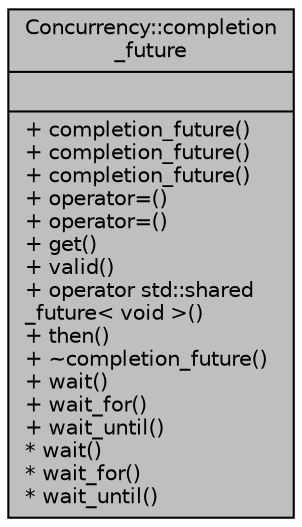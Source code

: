 digraph "Concurrency::completion_future"
{
  edge [fontname="Helvetica",fontsize="10",labelfontname="Helvetica",labelfontsize="10"];
  node [fontname="Helvetica",fontsize="10",shape=record];
  Node1 [label="{Concurrency::completion\l_future\n||+ completion_future()\l+ completion_future()\l+ completion_future()\l+ operator=()\l+ operator=()\l+ get()\l+ valid()\l+ operator std::shared\l_future\< void \>()\l+ then()\l+ ~completion_future()\l+ wait()\l+ wait_for()\l+ wait_until()\l* wait()\l* wait_for()\l* wait_until()\l}",height=0.2,width=0.4,color="black", fillcolor="grey75", style="filled", fontcolor="black"];
}
